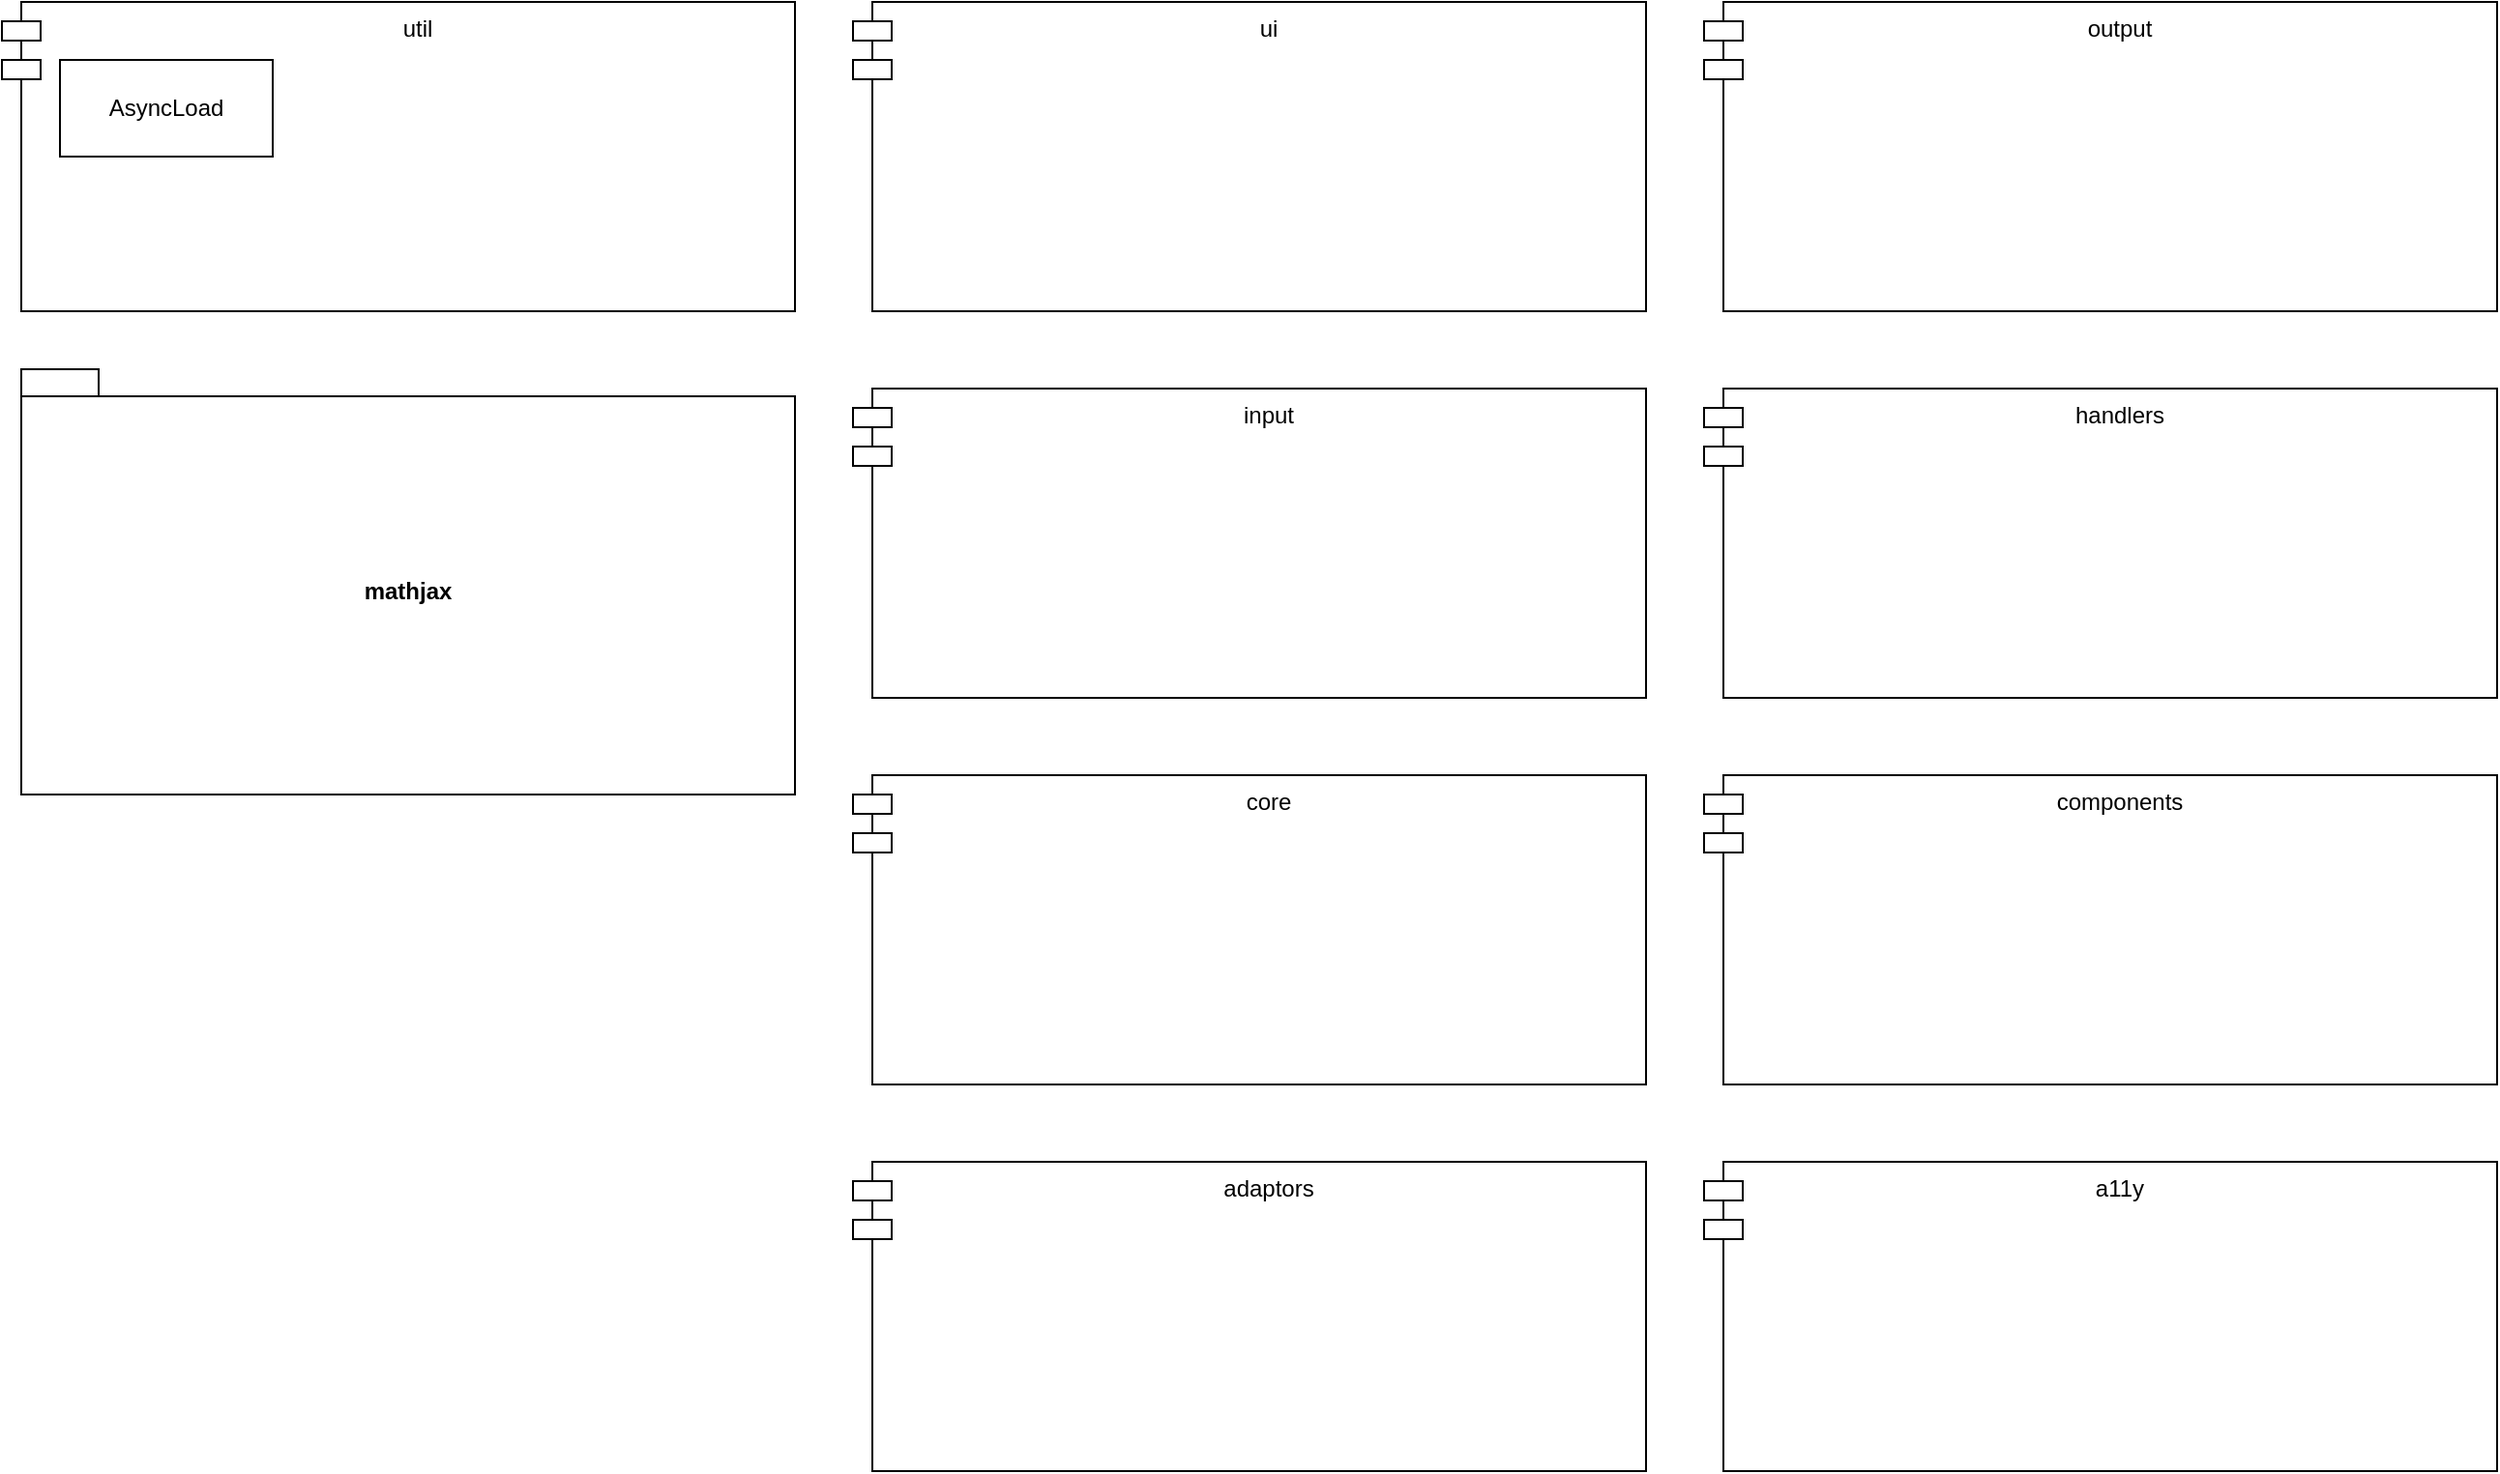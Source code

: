 <mxfile version="21.0.6" type="github">
  <diagram name="第 1 页" id="c6IFd47PqzObT7H8i9HD">
    <mxGraphModel dx="1023" dy="1662" grid="1" gridSize="10" guides="1" tooltips="1" connect="1" arrows="1" fold="1" page="1" pageScale="1" pageWidth="827" pageHeight="1169" math="0" shadow="0">
      <root>
        <mxCell id="0" />
        <mxCell id="1" parent="0" />
        <mxCell id="bj8zJNLdQVlicTig-U32-1" value="mathjax" style="shape=folder;fontStyle=1;spacingTop=10;tabWidth=40;tabHeight=14;tabPosition=left;html=1;whiteSpace=wrap;" vertex="1" parent="1">
          <mxGeometry x="80" y="150" width="400" height="220" as="geometry" />
        </mxCell>
        <mxCell id="bj8zJNLdQVlicTig-U32-3" value="util" style="shape=module;align=left;spacingLeft=20;align=center;verticalAlign=top;whiteSpace=wrap;html=1;" vertex="1" parent="1">
          <mxGeometry x="70" y="-40" width="410" height="160" as="geometry" />
        </mxCell>
        <mxCell id="bj8zJNLdQVlicTig-U32-4" value="ui" style="shape=module;align=left;spacingLeft=20;align=center;verticalAlign=top;whiteSpace=wrap;html=1;" vertex="1" parent="1">
          <mxGeometry x="510" y="-40" width="410" height="160" as="geometry" />
        </mxCell>
        <mxCell id="bj8zJNLdQVlicTig-U32-5" value="output" style="shape=module;align=left;spacingLeft=20;align=center;verticalAlign=top;whiteSpace=wrap;html=1;" vertex="1" parent="1">
          <mxGeometry x="950" y="-40" width="410" height="160" as="geometry" />
        </mxCell>
        <mxCell id="bj8zJNLdQVlicTig-U32-6" value="input" style="shape=module;align=left;spacingLeft=20;align=center;verticalAlign=top;whiteSpace=wrap;html=1;" vertex="1" parent="1">
          <mxGeometry x="510" y="160" width="410" height="160" as="geometry" />
        </mxCell>
        <mxCell id="bj8zJNLdQVlicTig-U32-7" value="handlers" style="shape=module;align=left;spacingLeft=20;align=center;verticalAlign=top;whiteSpace=wrap;html=1;" vertex="1" parent="1">
          <mxGeometry x="950" y="160" width="410" height="160" as="geometry" />
        </mxCell>
        <mxCell id="bj8zJNLdQVlicTig-U32-8" value="core" style="shape=module;align=left;spacingLeft=20;align=center;verticalAlign=top;whiteSpace=wrap;html=1;" vertex="1" parent="1">
          <mxGeometry x="510" y="360" width="410" height="160" as="geometry" />
        </mxCell>
        <mxCell id="bj8zJNLdQVlicTig-U32-9" value="components" style="shape=module;align=left;spacingLeft=20;align=center;verticalAlign=top;whiteSpace=wrap;html=1;" vertex="1" parent="1">
          <mxGeometry x="950" y="360" width="410" height="160" as="geometry" />
        </mxCell>
        <mxCell id="bj8zJNLdQVlicTig-U32-10" value="adaptors" style="shape=module;align=left;spacingLeft=20;align=center;verticalAlign=top;whiteSpace=wrap;html=1;" vertex="1" parent="1">
          <mxGeometry x="510" y="560" width="410" height="160" as="geometry" />
        </mxCell>
        <mxCell id="bj8zJNLdQVlicTig-U32-11" value="a11y" style="shape=module;align=left;spacingLeft=20;align=center;verticalAlign=top;whiteSpace=wrap;html=1;" vertex="1" parent="1">
          <mxGeometry x="950" y="560" width="410" height="160" as="geometry" />
        </mxCell>
        <mxCell id="bj8zJNLdQVlicTig-U32-21" value="AsyncLoad" style="html=1;whiteSpace=wrap;" vertex="1" parent="1">
          <mxGeometry x="100" y="-10" width="110" height="50" as="geometry" />
        </mxCell>
      </root>
    </mxGraphModel>
  </diagram>
</mxfile>

